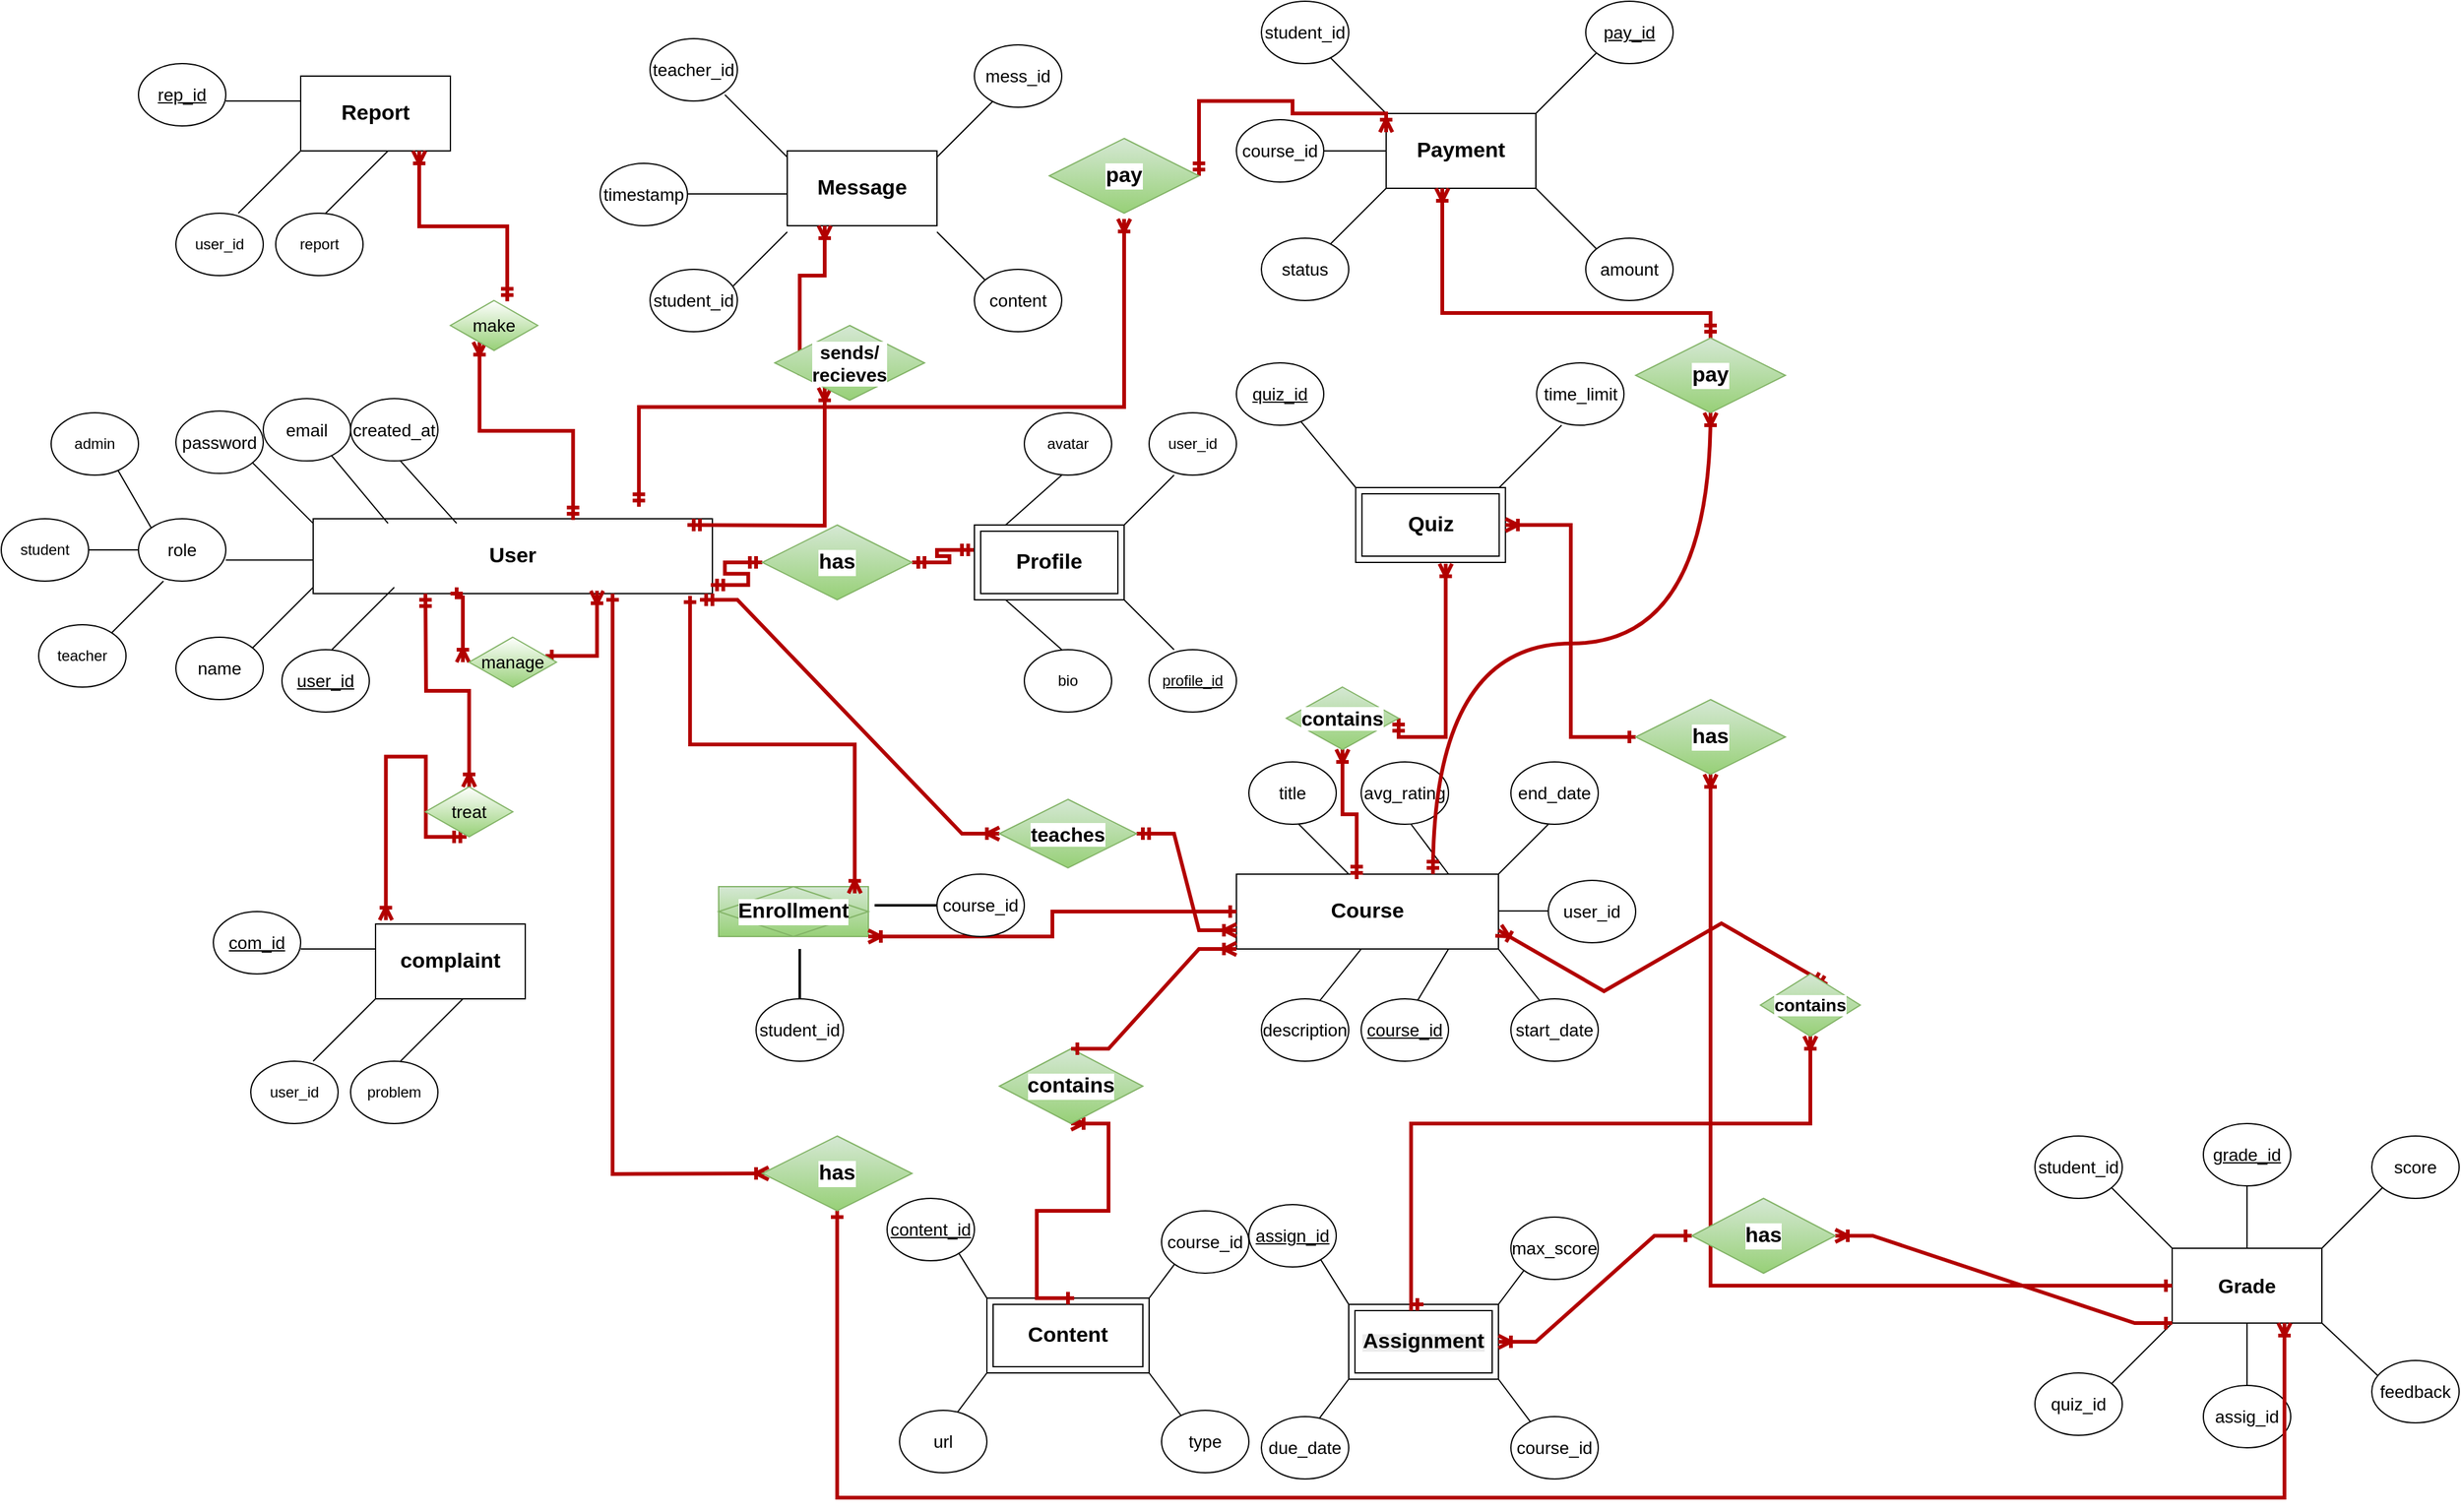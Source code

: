 <mxfile version="27.0.5">
  <diagram name="Page-1" id="HHWSP3KqP8Iedw1YQ7Xg">
    <mxGraphModel dx="4234" dy="4515" grid="1" gridSize="10" guides="1" tooltips="1" connect="1" arrows="1" fold="1" page="1" pageScale="1" pageWidth="2339" pageHeight="3300" math="0" shadow="0">
      <root>
        <mxCell id="0" />
        <mxCell id="1" parent="0" />
        <mxCell id="fgc7vxk_THkcQKyJhKeI-1" value="&lt;font style=&quot;font-size: 17px;&quot;&gt;&lt;b style=&quot;&quot;&gt;User&lt;/b&gt;&lt;/font&gt;" style="rounded=0;whiteSpace=wrap;html=1;" parent="1" vertex="1">
          <mxGeometry x="-50" y="175" width="320" height="60" as="geometry" />
        </mxCell>
        <mxCell id="fgc7vxk_THkcQKyJhKeI-2" value="" style="endArrow=none;html=1;rounded=0;" parent="1" edge="1">
          <mxGeometry width="50" height="50" relative="1" as="geometry">
            <mxPoint x="-100" y="280" as="sourcePoint" />
            <mxPoint x="-50" y="230" as="targetPoint" />
          </mxGeometry>
        </mxCell>
        <mxCell id="fgc7vxk_THkcQKyJhKeI-3" value="" style="endArrow=none;html=1;rounded=0;" parent="1" edge="1">
          <mxGeometry width="50" height="50" relative="1" as="geometry">
            <mxPoint x="-100" y="128.68" as="sourcePoint" />
            <mxPoint x="-50" y="178.68" as="targetPoint" />
          </mxGeometry>
        </mxCell>
        <mxCell id="fgc7vxk_THkcQKyJhKeI-4" value="" style="endArrow=none;html=1;rounded=0;" parent="1" edge="1">
          <mxGeometry width="50" height="50" relative="1" as="geometry">
            <mxPoint x="-120" y="208.18" as="sourcePoint" />
            <mxPoint x="-50" y="208.18" as="targetPoint" />
          </mxGeometry>
        </mxCell>
        <mxCell id="fgc7vxk_THkcQKyJhKeI-5" value="" style="endArrow=none;html=1;rounded=0;" parent="1" edge="1">
          <mxGeometry width="50" height="50" relative="1" as="geometry">
            <mxPoint x="-35" y="280" as="sourcePoint" />
            <mxPoint x="15" y="230" as="targetPoint" />
          </mxGeometry>
        </mxCell>
        <mxCell id="fgc7vxk_THkcQKyJhKeI-6" value="" style="endArrow=none;html=1;rounded=0;" parent="1" edge="1">
          <mxGeometry width="50" height="50" relative="1" as="geometry">
            <mxPoint x="10" y="178.68" as="sourcePoint" />
            <mxPoint x="-40" y="118.68" as="targetPoint" />
          </mxGeometry>
        </mxCell>
        <mxCell id="fgc7vxk_THkcQKyJhKeI-7" value="&lt;font style=&quot;font-size: 14px;&quot;&gt;&lt;u style=&quot;&quot;&gt;user_id&lt;/u&gt;&lt;/font&gt;" style="ellipse;whiteSpace=wrap;html=1;" parent="1" vertex="1">
          <mxGeometry x="-75" y="280" width="70" height="50" as="geometry" />
        </mxCell>
        <mxCell id="fgc7vxk_THkcQKyJhKeI-8" value="&lt;font style=&quot;font-size: 14px;&quot;&gt;name&lt;/font&gt;" style="ellipse;whiteSpace=wrap;html=1;" parent="1" vertex="1">
          <mxGeometry x="-160" y="270" width="70" height="50" as="geometry" />
        </mxCell>
        <mxCell id="fgc7vxk_THkcQKyJhKeI-9" value="&lt;font style=&quot;font-size: 14px;&quot;&gt;role&lt;/font&gt;" style="ellipse;whiteSpace=wrap;html=1;" parent="1" vertex="1">
          <mxGeometry x="-190" y="175" width="70" height="50" as="geometry" />
        </mxCell>
        <mxCell id="fgc7vxk_THkcQKyJhKeI-10" value="&lt;font style=&quot;font-size: 14px;&quot;&gt;password&lt;/font&gt;" style="ellipse;whiteSpace=wrap;html=1;" parent="1" vertex="1">
          <mxGeometry x="-160" y="88.68" width="70" height="50" as="geometry" />
        </mxCell>
        <mxCell id="fgc7vxk_THkcQKyJhKeI-11" value="&lt;font style=&quot;font-size: 14px;&quot;&gt;email&lt;/font&gt;" style="ellipse;whiteSpace=wrap;html=1;" parent="1" vertex="1">
          <mxGeometry x="-90" y="78.68" width="70" height="50" as="geometry" />
        </mxCell>
        <mxCell id="G3Y4lctYXyKh7rrtn0HY-1" value="&lt;font style=&quot;font-size: 14px;&quot;&gt;created_at&lt;/font&gt;" style="ellipse;whiteSpace=wrap;html=1;" parent="1" vertex="1">
          <mxGeometry x="-20" y="78.68" width="70" height="50" as="geometry" />
        </mxCell>
        <mxCell id="G3Y4lctYXyKh7rrtn0HY-2" value="" style="endArrow=none;html=1;rounded=0;" parent="1" edge="1">
          <mxGeometry width="50" height="50" relative="1" as="geometry">
            <mxPoint x="65" y="178.68" as="sourcePoint" />
            <mxPoint x="20" y="128.68" as="targetPoint" />
          </mxGeometry>
        </mxCell>
        <mxCell id="G3Y4lctYXyKh7rrtn0HY-3" value="" style="endArrow=none;html=1;rounded=0;" parent="1" edge="1">
          <mxGeometry width="50" height="50" relative="1" as="geometry">
            <mxPoint x="600" y="180" as="sourcePoint" />
            <mxPoint x="640" y="140" as="targetPoint" />
            <Array as="points">
              <mxPoint x="620" y="160" />
            </Array>
          </mxGeometry>
        </mxCell>
        <mxCell id="G3Y4lctYXyKh7rrtn0HY-4" value="bio" style="ellipse;whiteSpace=wrap;html=1;" parent="1" vertex="1">
          <mxGeometry x="520" y="280" width="70" height="50" as="geometry" />
        </mxCell>
        <mxCell id="G3Y4lctYXyKh7rrtn0HY-5" value="" style="endArrow=none;html=1;rounded=0;" parent="1" edge="1">
          <mxGeometry width="50" height="50" relative="1" as="geometry">
            <mxPoint x="505" y="180" as="sourcePoint" />
            <mxPoint x="550" y="140" as="targetPoint" />
          </mxGeometry>
        </mxCell>
        <mxCell id="G3Y4lctYXyKh7rrtn0HY-6" value="" style="endArrow=none;html=1;rounded=0;" parent="1" edge="1">
          <mxGeometry width="50" height="50" relative="1" as="geometry">
            <mxPoint x="640" y="280" as="sourcePoint" />
            <mxPoint x="600" y="240" as="targetPoint" />
          </mxGeometry>
        </mxCell>
        <mxCell id="G3Y4lctYXyKh7rrtn0HY-7" value="" style="endArrow=none;html=1;rounded=0;" parent="1" edge="1">
          <mxGeometry width="50" height="50" relative="1" as="geometry">
            <mxPoint x="550" y="280" as="sourcePoint" />
            <mxPoint x="505" y="240" as="targetPoint" />
          </mxGeometry>
        </mxCell>
        <mxCell id="G3Y4lctYXyKh7rrtn0HY-8" value="&lt;u&gt;profile_id&lt;/u&gt;" style="ellipse;whiteSpace=wrap;html=1;" parent="1" vertex="1">
          <mxGeometry x="620" y="280" width="70" height="50" as="geometry" />
        </mxCell>
        <mxCell id="G3Y4lctYXyKh7rrtn0HY-9" value="avatar" style="ellipse;whiteSpace=wrap;html=1;" parent="1" vertex="1">
          <mxGeometry x="520" y="90" width="70" height="50" as="geometry" />
        </mxCell>
        <mxCell id="G3Y4lctYXyKh7rrtn0HY-10" value="user_id" style="ellipse;whiteSpace=wrap;html=1;" parent="1" vertex="1">
          <mxGeometry x="620" y="90" width="70" height="50" as="geometry" />
        </mxCell>
        <mxCell id="G3Y4lctYXyKh7rrtn0HY-11" value="&lt;b&gt;&lt;font style=&quot;font-size: 17px;&quot;&gt;Course&lt;/font&gt;&lt;/b&gt;" style="rounded=0;whiteSpace=wrap;html=1;" parent="1" vertex="1">
          <mxGeometry x="690" y="460" width="210" height="60" as="geometry" />
        </mxCell>
        <mxCell id="G3Y4lctYXyKh7rrtn0HY-12" value="" style="endArrow=none;html=1;rounded=0;" parent="1" edge="1">
          <mxGeometry width="50" height="50" relative="1" as="geometry">
            <mxPoint x="940" y="570" as="sourcePoint" />
            <mxPoint x="900" y="520" as="targetPoint" />
          </mxGeometry>
        </mxCell>
        <mxCell id="G3Y4lctYXyKh7rrtn0HY-14" value="" style="endArrow=none;html=1;rounded=0;" parent="1" edge="1">
          <mxGeometry width="50" height="50" relative="1" as="geometry">
            <mxPoint x="830" y="570" as="sourcePoint" />
            <mxPoint x="860" y="520" as="targetPoint" />
          </mxGeometry>
        </mxCell>
        <mxCell id="G3Y4lctYXyKh7rrtn0HY-15" value="" style="endArrow=none;html=1;rounded=0;" parent="1" edge="1">
          <mxGeometry width="50" height="50" relative="1" as="geometry">
            <mxPoint x="750" y="570" as="sourcePoint" />
            <mxPoint x="790" y="520" as="targetPoint" />
          </mxGeometry>
        </mxCell>
        <mxCell id="G3Y4lctYXyKh7rrtn0HY-16" value="&lt;font style=&quot;font-size: 14px;&quot;&gt;start_date&lt;/font&gt;" style="ellipse;whiteSpace=wrap;html=1;" parent="1" vertex="1">
          <mxGeometry x="910" y="560" width="70" height="50" as="geometry" />
        </mxCell>
        <mxCell id="G3Y4lctYXyKh7rrtn0HY-17" value="&lt;font style=&quot;font-size: 14px;&quot;&gt;end_date&lt;/font&gt;" style="ellipse;whiteSpace=wrap;html=1;" parent="1" vertex="1">
          <mxGeometry x="910" y="370" width="70" height="50" as="geometry" />
        </mxCell>
        <mxCell id="G3Y4lctYXyKh7rrtn0HY-18" value="&lt;font style=&quot;font-size: 14px;&quot;&gt;user_id&lt;/font&gt;" style="ellipse;whiteSpace=wrap;html=1;" parent="1" vertex="1">
          <mxGeometry x="940" y="465" width="70" height="50" as="geometry" />
        </mxCell>
        <mxCell id="G3Y4lctYXyKh7rrtn0HY-20" value="" style="endArrow=none;html=1;rounded=0;" parent="1" edge="1">
          <mxGeometry width="50" height="50" relative="1" as="geometry">
            <mxPoint x="780" y="460" as="sourcePoint" />
            <mxPoint x="740" y="420" as="targetPoint" />
          </mxGeometry>
        </mxCell>
        <mxCell id="G3Y4lctYXyKh7rrtn0HY-21" value="&lt;font style=&quot;font-size: 14px;&quot;&gt;title&lt;/font&gt;" style="ellipse;whiteSpace=wrap;html=1;" parent="1" vertex="1">
          <mxGeometry x="700" y="370" width="70" height="50" as="geometry" />
        </mxCell>
        <mxCell id="G3Y4lctYXyKh7rrtn0HY-22" value="" style="endArrow=none;html=1;rounded=0;" parent="1" edge="1">
          <mxGeometry width="50" height="50" relative="1" as="geometry">
            <mxPoint x="860" y="460" as="sourcePoint" />
            <mxPoint x="830" y="420" as="targetPoint" />
          </mxGeometry>
        </mxCell>
        <mxCell id="G3Y4lctYXyKh7rrtn0HY-23" value="&lt;u&gt;&lt;font style=&quot;font-size: 14px;&quot;&gt;course_id&lt;/font&gt;&lt;/u&gt;" style="ellipse;whiteSpace=wrap;html=1;" parent="1" vertex="1">
          <mxGeometry x="790" y="560" width="70" height="50" as="geometry" />
        </mxCell>
        <mxCell id="G3Y4lctYXyKh7rrtn0HY-24" value="&lt;font style=&quot;font-size: 14px;&quot;&gt;description&lt;/font&gt;" style="ellipse;whiteSpace=wrap;html=1;" parent="1" vertex="1">
          <mxGeometry x="710" y="560" width="70" height="50" as="geometry" />
        </mxCell>
        <mxCell id="G3Y4lctYXyKh7rrtn0HY-26" value="" style="endArrow=none;html=1;rounded=0;" parent="1" edge="1">
          <mxGeometry width="50" height="50" relative="1" as="geometry">
            <mxPoint x="900" y="489.5" as="sourcePoint" />
            <mxPoint x="940" y="489.5" as="targetPoint" />
          </mxGeometry>
        </mxCell>
        <mxCell id="G3Y4lctYXyKh7rrtn0HY-27" value="&lt;font style=&quot;font-size: 14px;&quot;&gt;avg_rating&lt;/font&gt;" style="ellipse;whiteSpace=wrap;html=1;" parent="1" vertex="1">
          <mxGeometry x="790" y="370" width="70" height="50" as="geometry" />
        </mxCell>
        <mxCell id="G3Y4lctYXyKh7rrtn0HY-28" value="" style="endArrow=none;html=1;rounded=0;" parent="1" edge="1">
          <mxGeometry width="50" height="50" relative="1" as="geometry">
            <mxPoint x="900" y="460" as="sourcePoint" />
            <mxPoint x="940" y="420" as="targetPoint" />
          </mxGeometry>
        </mxCell>
        <mxCell id="G3Y4lctYXyKh7rrtn0HY-41" value="" style="endArrow=none;html=1;rounded=0;" parent="1" edge="1">
          <mxGeometry width="50" height="50" relative="1" as="geometry">
            <mxPoint x="750" y="905" as="sourcePoint" />
            <mxPoint x="780" y="865" as="targetPoint" />
          </mxGeometry>
        </mxCell>
        <mxCell id="G3Y4lctYXyKh7rrtn0HY-42" value="" style="endArrow=none;html=1;rounded=0;" parent="1" edge="1">
          <mxGeometry width="50" height="50" relative="1" as="geometry">
            <mxPoint x="900" y="865" as="sourcePoint" />
            <mxPoint x="930" y="905" as="targetPoint" />
          </mxGeometry>
        </mxCell>
        <mxCell id="G3Y4lctYXyKh7rrtn0HY-43" value="" style="endArrow=none;html=1;rounded=0;" parent="1" edge="1">
          <mxGeometry width="50" height="50" relative="1" as="geometry">
            <mxPoint x="900" y="805" as="sourcePoint" />
            <mxPoint x="930" y="765" as="targetPoint" />
          </mxGeometry>
        </mxCell>
        <mxCell id="G3Y4lctYXyKh7rrtn0HY-47" value="" style="endArrow=none;html=1;rounded=0;exitX=0.5;exitY=1;exitDx=0;exitDy=0;" parent="1" edge="1">
          <mxGeometry width="50" height="50" relative="1" as="geometry">
            <mxPoint x="755" y="765" as="sourcePoint" />
            <mxPoint x="780" y="805" as="targetPoint" />
          </mxGeometry>
        </mxCell>
        <mxCell id="G3Y4lctYXyKh7rrtn0HY-48" value="&lt;u&gt;&lt;font style=&quot;font-size: 14px;&quot;&gt;assign_id&lt;/font&gt;&lt;/u&gt;" style="ellipse;whiteSpace=wrap;html=1;" parent="1" vertex="1">
          <mxGeometry x="700" y="725" width="70" height="50" as="geometry" />
        </mxCell>
        <mxCell id="G3Y4lctYXyKh7rrtn0HY-49" value="&lt;font style=&quot;font-size: 14px;&quot;&gt;due_date&lt;/font&gt;" style="ellipse;whiteSpace=wrap;html=1;" parent="1" vertex="1">
          <mxGeometry x="710" y="895" width="70" height="50" as="geometry" />
        </mxCell>
        <mxCell id="G3Y4lctYXyKh7rrtn0HY-50" value="&lt;font style=&quot;font-size: 14px;&quot;&gt;max_score&lt;/font&gt;" style="ellipse;whiteSpace=wrap;html=1;" parent="1" vertex="1">
          <mxGeometry x="910" y="735" width="70" height="50" as="geometry" />
        </mxCell>
        <mxCell id="G3Y4lctYXyKh7rrtn0HY-52" value="&lt;font style=&quot;font-size: 14px;&quot;&gt;course_id&lt;/font&gt;" style="ellipse;whiteSpace=wrap;html=1;" parent="1" vertex="1">
          <mxGeometry x="910" y="895" width="70" height="50" as="geometry" />
        </mxCell>
        <mxCell id="G3Y4lctYXyKh7rrtn0HY-54" value="&lt;font style=&quot;font-size: 16px;&quot;&gt;&lt;b&gt;Grade&lt;/b&gt;&lt;/font&gt;" style="rounded=0;whiteSpace=wrap;html=1;" parent="1" vertex="1">
          <mxGeometry x="1440" y="760" width="120" height="60" as="geometry" />
        </mxCell>
        <mxCell id="G3Y4lctYXyKh7rrtn0HY-55" value="" style="endArrow=none;html=1;rounded=0;" parent="1" edge="1">
          <mxGeometry width="50" height="50" relative="1" as="geometry">
            <mxPoint x="1560" y="760" as="sourcePoint" />
            <mxPoint x="1610" y="710" as="targetPoint" />
          </mxGeometry>
        </mxCell>
        <mxCell id="G3Y4lctYXyKh7rrtn0HY-56" value="" style="endArrow=none;html=1;rounded=0;" parent="1" edge="1">
          <mxGeometry width="50" height="50" relative="1" as="geometry">
            <mxPoint x="1440" y="760" as="sourcePoint" />
            <mxPoint x="1390" y="710" as="targetPoint" />
          </mxGeometry>
        </mxCell>
        <mxCell id="G3Y4lctYXyKh7rrtn0HY-57" value="" style="endArrow=none;html=1;rounded=0;" parent="1" edge="1">
          <mxGeometry width="50" height="50" relative="1" as="geometry">
            <mxPoint x="1610" y="867" as="sourcePoint" />
            <mxPoint x="1560" y="820" as="targetPoint" />
          </mxGeometry>
        </mxCell>
        <mxCell id="G3Y4lctYXyKh7rrtn0HY-58" value="" style="endArrow=none;html=1;rounded=0;" parent="1" edge="1">
          <mxGeometry width="50" height="50" relative="1" as="geometry">
            <mxPoint x="1390" y="870" as="sourcePoint" />
            <mxPoint x="1440" y="820" as="targetPoint" />
          </mxGeometry>
        </mxCell>
        <mxCell id="G3Y4lctYXyKh7rrtn0HY-59" value="&lt;font style=&quot;font-size: 14px;&quot;&gt;score&lt;/font&gt;" style="ellipse;whiteSpace=wrap;html=1;" parent="1" vertex="1">
          <mxGeometry x="1600" y="670" width="70" height="50" as="geometry" />
        </mxCell>
        <mxCell id="G3Y4lctYXyKh7rrtn0HY-60" value="&lt;font style=&quot;font-size: 14px;&quot;&gt;student_id&lt;/font&gt;" style="ellipse;whiteSpace=wrap;html=1;" parent="1" vertex="1">
          <mxGeometry x="1330" y="670" width="70" height="50" as="geometry" />
        </mxCell>
        <mxCell id="G3Y4lctYXyKh7rrtn0HY-61" value="&lt;font style=&quot;font-size: 14px;&quot;&gt;quiz_id&lt;/font&gt;" style="ellipse;whiteSpace=wrap;html=1;" parent="1" vertex="1">
          <mxGeometry x="1330" y="860" width="70" height="50" as="geometry" />
        </mxCell>
        <mxCell id="G3Y4lctYXyKh7rrtn0HY-62" value="&lt;font style=&quot;font-size: 14px;&quot;&gt;feedback&lt;/font&gt;" style="ellipse;whiteSpace=wrap;html=1;" parent="1" vertex="1">
          <mxGeometry x="1600" y="850" width="70" height="50" as="geometry" />
        </mxCell>
        <mxCell id="G3Y4lctYXyKh7rrtn0HY-63" value="" style="endArrow=none;html=1;rounded=0;" parent="1" edge="1">
          <mxGeometry width="50" height="50" relative="1" as="geometry">
            <mxPoint x="1500" y="870" as="sourcePoint" />
            <mxPoint x="1500" y="820" as="targetPoint" />
          </mxGeometry>
        </mxCell>
        <mxCell id="G3Y4lctYXyKh7rrtn0HY-64" value="" style="endArrow=none;html=1;rounded=0;" parent="1" edge="1">
          <mxGeometry width="50" height="50" relative="1" as="geometry">
            <mxPoint x="1500" y="760" as="sourcePoint" />
            <mxPoint x="1500" y="710" as="targetPoint" />
          </mxGeometry>
        </mxCell>
        <mxCell id="G3Y4lctYXyKh7rrtn0HY-65" value="&lt;u&gt;&lt;font style=&quot;font-size: 14px;&quot;&gt;grade_id&lt;/font&gt;&lt;/u&gt;" style="ellipse;whiteSpace=wrap;html=1;" parent="1" vertex="1">
          <mxGeometry x="1465" y="660" width="70" height="50" as="geometry" />
        </mxCell>
        <mxCell id="G3Y4lctYXyKh7rrtn0HY-66" value="&lt;font style=&quot;font-size: 14px;&quot;&gt;assig_id&lt;/font&gt;" style="ellipse;whiteSpace=wrap;html=1;" parent="1" vertex="1">
          <mxGeometry x="1465" y="870" width="70" height="50" as="geometry" />
        </mxCell>
        <mxCell id="G3Y4lctYXyKh7rrtn0HY-98" value="&lt;font style=&quot;font-size: 17px;&quot;&gt;&lt;b&gt;Payment&lt;/b&gt;&lt;/font&gt;" style="rounded=0;whiteSpace=wrap;html=1;" parent="1" vertex="1">
          <mxGeometry x="810" y="-150" width="120" height="60" as="geometry" />
        </mxCell>
        <mxCell id="G3Y4lctYXyKh7rrtn0HY-99" value="" style="endArrow=none;html=1;rounded=0;" parent="1" edge="1">
          <mxGeometry width="50" height="50" relative="1" as="geometry">
            <mxPoint x="930" y="-150" as="sourcePoint" />
            <mxPoint x="980" y="-200" as="targetPoint" />
          </mxGeometry>
        </mxCell>
        <mxCell id="G3Y4lctYXyKh7rrtn0HY-100" value="" style="endArrow=none;html=1;rounded=0;" parent="1" edge="1">
          <mxGeometry width="50" height="50" relative="1" as="geometry">
            <mxPoint x="760" y="-40" as="sourcePoint" />
            <mxPoint x="810" y="-90" as="targetPoint" />
          </mxGeometry>
        </mxCell>
        <mxCell id="G3Y4lctYXyKh7rrtn0HY-101" value="" style="endArrow=none;html=1;rounded=0;" parent="1" edge="1">
          <mxGeometry width="50" height="50" relative="1" as="geometry">
            <mxPoint x="810" y="-150" as="sourcePoint" />
            <mxPoint x="760" y="-200" as="targetPoint" />
          </mxGeometry>
        </mxCell>
        <mxCell id="G3Y4lctYXyKh7rrtn0HY-102" value="" style="endArrow=none;html=1;rounded=0;" parent="1" edge="1">
          <mxGeometry width="50" height="50" relative="1" as="geometry">
            <mxPoint x="930" y="-90" as="sourcePoint" />
            <mxPoint x="980" y="-40" as="targetPoint" />
          </mxGeometry>
        </mxCell>
        <mxCell id="G3Y4lctYXyKh7rrtn0HY-103" value="&lt;font style=&quot;font-size: 14px;&quot;&gt;&lt;u&gt;pay_id&lt;/u&gt;&lt;/font&gt;" style="ellipse;whiteSpace=wrap;html=1;" parent="1" vertex="1">
          <mxGeometry x="970" y="-240" width="70" height="50" as="geometry" />
        </mxCell>
        <mxCell id="G3Y4lctYXyKh7rrtn0HY-104" value="&lt;font style=&quot;font-size: 14px;&quot;&gt;student_id&lt;/font&gt;" style="ellipse;whiteSpace=wrap;html=1;" parent="1" vertex="1">
          <mxGeometry x="710" y="-240" width="70" height="50" as="geometry" />
        </mxCell>
        <mxCell id="G3Y4lctYXyKh7rrtn0HY-105" value="&lt;font style=&quot;font-size: 14px;&quot;&gt;status&lt;/font&gt;" style="ellipse;whiteSpace=wrap;html=1;" parent="1" vertex="1">
          <mxGeometry x="710" y="-50" width="70" height="50" as="geometry" />
        </mxCell>
        <mxCell id="G3Y4lctYXyKh7rrtn0HY-106" value="&lt;font style=&quot;font-size: 14px;&quot;&gt;amount&lt;/font&gt;" style="ellipse;whiteSpace=wrap;html=1;" parent="1" vertex="1">
          <mxGeometry x="970" y="-50" width="70" height="50" as="geometry" />
        </mxCell>
        <mxCell id="G3Y4lctYXyKh7rrtn0HY-108" value="&lt;font style=&quot;font-size: 14px;&quot;&gt;course_id&lt;/font&gt;" style="ellipse;whiteSpace=wrap;html=1;" parent="1" vertex="1">
          <mxGeometry x="690" y="-145" width="70" height="50" as="geometry" />
        </mxCell>
        <mxCell id="G3Y4lctYXyKh7rrtn0HY-110" value="" style="endArrow=none;html=1;rounded=0;" parent="1" edge="1">
          <mxGeometry width="50" height="50" relative="1" as="geometry">
            <mxPoint x="760" y="-120" as="sourcePoint" />
            <mxPoint x="810" y="-120" as="targetPoint" />
          </mxGeometry>
        </mxCell>
        <mxCell id="G3Y4lctYXyKh7rrtn0HY-136" value="&lt;b&gt;&lt;font style=&quot;font-size: 17px;&quot;&gt;Message&lt;/font&gt;&lt;/b&gt;" style="rounded=0;whiteSpace=wrap;html=1;" parent="1" vertex="1">
          <mxGeometry x="330" y="-120" width="120" height="60" as="geometry" />
        </mxCell>
        <mxCell id="G3Y4lctYXyKh7rrtn0HY-137" value="" style="endArrow=none;html=1;rounded=0;" parent="1" edge="1">
          <mxGeometry width="50" height="50" relative="1" as="geometry">
            <mxPoint x="450" y="-115" as="sourcePoint" />
            <mxPoint x="500" y="-165" as="targetPoint" />
          </mxGeometry>
        </mxCell>
        <mxCell id="G3Y4lctYXyKh7rrtn0HY-138" value="" style="endArrow=none;html=1;rounded=0;" parent="1" edge="1">
          <mxGeometry width="50" height="50" relative="1" as="geometry">
            <mxPoint x="450" y="-55" as="sourcePoint" />
            <mxPoint x="500" y="-5" as="targetPoint" />
          </mxGeometry>
        </mxCell>
        <mxCell id="G3Y4lctYXyKh7rrtn0HY-139" value="" style="endArrow=none;html=1;rounded=0;" parent="1" edge="1">
          <mxGeometry width="50" height="50" relative="1" as="geometry">
            <mxPoint x="250" y="-85.53" as="sourcePoint" />
            <mxPoint x="330" y="-85.53" as="targetPoint" />
          </mxGeometry>
        </mxCell>
        <mxCell id="G3Y4lctYXyKh7rrtn0HY-140" value="&lt;font style=&quot;font-size: 14px;&quot;&gt;mess_id&lt;/font&gt;" style="ellipse;whiteSpace=wrap;html=1;" parent="1" vertex="1">
          <mxGeometry x="480" y="-205" width="70" height="50" as="geometry" />
        </mxCell>
        <mxCell id="G3Y4lctYXyKh7rrtn0HY-141" value="&lt;font style=&quot;font-size: 14px;&quot;&gt;content&lt;/font&gt;" style="ellipse;whiteSpace=wrap;html=1;" parent="1" vertex="1">
          <mxGeometry x="480" y="-25" width="70" height="50" as="geometry" />
        </mxCell>
        <mxCell id="G3Y4lctYXyKh7rrtn0HY-143" value="&lt;font style=&quot;font-size: 14px;&quot;&gt;timestamp&lt;/font&gt;" style="ellipse;whiteSpace=wrap;html=1;" parent="1" vertex="1">
          <mxGeometry x="180" y="-110" width="70" height="50" as="geometry" />
        </mxCell>
        <mxCell id="MgXkah7btQxHXw4ixlkY-13" value="" style="endArrow=none;html=1;rounded=0;" parent="1" edge="1">
          <mxGeometry width="50" height="50" relative="1" as="geometry">
            <mxPoint x="900.62" y="150" as="sourcePoint" />
            <mxPoint x="950.62" y="100" as="targetPoint" />
          </mxGeometry>
        </mxCell>
        <mxCell id="MgXkah7btQxHXw4ixlkY-14" value="" style="endArrow=none;html=1;rounded=0;" parent="1" edge="1">
          <mxGeometry width="50" height="50" relative="1" as="geometry">
            <mxPoint x="729.997" y="99.804" as="sourcePoint" />
            <mxPoint x="730.62" y="100" as="targetPoint" />
          </mxGeometry>
        </mxCell>
        <mxCell id="MgXkah7btQxHXw4ixlkY-16" value="&lt;font style=&quot;font-size: 14px;&quot;&gt;time_limit&lt;/font&gt;" style="ellipse;whiteSpace=wrap;html=1;" parent="1" vertex="1">
          <mxGeometry x="930.62" y="50" width="70" height="50" as="geometry" />
        </mxCell>
        <mxCell id="MgXkah7btQxHXw4ixlkY-17" value="" style="edgeStyle=entityRelationEdgeStyle;fontSize=12;html=1;endArrow=ERmandOne;startArrow=ERmandOne;rounded=0;exitX=1;exitY=0.5;exitDx=0;exitDy=0;fillColor=#e51400;strokeColor=#B20000;strokeWidth=3;" parent="1" source="MgXkah7btQxHXw4ixlkY-100" edge="1">
          <mxGeometry width="100" height="100" relative="1" as="geometry">
            <mxPoint x="370" y="440" as="sourcePoint" />
            <mxPoint x="480" y="200" as="targetPoint" />
          </mxGeometry>
        </mxCell>
        <mxCell id="MgXkah7btQxHXw4ixlkY-22" value="" style="edgeStyle=entityRelationEdgeStyle;fontSize=12;html=1;endArrow=ERoneToMany;startArrow=ERmandOne;rounded=0;entryX=0;entryY=0.75;entryDx=0;entryDy=0;fillColor=#e51400;strokeColor=#B20000;strokeWidth=3;" parent="1" source="MgXkah7btQxHXw4ixlkY-95" target="G3Y4lctYXyKh7rrtn0HY-11" edge="1">
          <mxGeometry width="100" height="100" relative="1" as="geometry">
            <mxPoint x="560" y="510" as="sourcePoint" />
            <mxPoint x="660" y="410" as="targetPoint" />
          </mxGeometry>
        </mxCell>
        <mxCell id="MgXkah7btQxHXw4ixlkY-30" value="" style="edgeStyle=isometricEdgeStyle;fontSize=12;html=1;endArrow=ERoneToMany;startArrow=ERmandOne;rounded=0;strokeColor=#B20000;align=center;verticalAlign=middle;fontFamily=Helvetica;fontColor=default;labelBackgroundColor=default;elbow=vertical;entryX=1;entryY=0.75;entryDx=0;entryDy=0;exitX=0.75;exitY=0;exitDx=0;exitDy=0;fillColor=#e51400;strokeWidth=3;" parent="1" source="MgXkah7btQxHXw4ixlkY-104" target="G3Y4lctYXyKh7rrtn0HY-11" edge="1">
          <mxGeometry width="100" height="100" relative="1" as="geometry">
            <mxPoint x="880" y="720" as="sourcePoint" />
            <mxPoint x="1010" y="540" as="targetPoint" />
            <Array as="points" />
          </mxGeometry>
        </mxCell>
        <mxCell id="MgXkah7btQxHXw4ixlkY-34" value="" style="edgeStyle=elbowEdgeStyle;fontSize=12;html=1;endArrow=ERoneToMany;startArrow=ERmandOne;rounded=0;strokeColor=#B20000;align=center;verticalAlign=middle;fontFamily=Helvetica;fontColor=default;labelBackgroundColor=default;elbow=vertical;exitX=1;exitY=0.5;exitDx=0;exitDy=0;fillColor=#e51400;strokeWidth=3;entryX=0.601;entryY=1.019;entryDx=0;entryDy=0;entryPerimeter=0;" parent="1" source="MgXkah7btQxHXw4ixlkY-93" target="MgXkah7btQxHXw4ixlkY-44" edge="1">
          <mxGeometry width="100" height="100" relative="1" as="geometry">
            <mxPoint x="786.38" y="464.02" as="sourcePoint" />
            <mxPoint x="863.62" y="290" as="targetPoint" />
            <Array as="points">
              <mxPoint x="818.62" y="350" />
            </Array>
          </mxGeometry>
        </mxCell>
        <mxCell id="MgXkah7btQxHXw4ixlkY-35" value="" style="endArrow=none;html=1;rounded=0;exitX=0;exitY=0;exitDx=0;exitDy=0;" parent="1" source="MgXkah7btQxHXw4ixlkY-44" edge="1">
          <mxGeometry width="50" height="50" relative="1" as="geometry">
            <mxPoint x="780.62" y="150" as="sourcePoint" />
            <mxPoint x="741.816" y="97.162" as="targetPoint" />
          </mxGeometry>
        </mxCell>
        <mxCell id="MgXkah7btQxHXw4ixlkY-15" value="&lt;font style=&quot;font-size: 14px;&quot;&gt;&lt;u&gt;quiz_id&lt;/u&gt;&lt;/font&gt;" style="ellipse;whiteSpace=wrap;html=1;" parent="1" vertex="1">
          <mxGeometry x="690" y="50" width="70" height="50" as="geometry" />
        </mxCell>
        <mxCell id="MgXkah7btQxHXw4ixlkY-43" value="&lt;b style=&quot;background-color: rgb(236, 236, 236);&quot;&gt;&lt;font style=&quot;font-size: 17px;&quot;&gt;Assignment&lt;/font&gt;&lt;/b&gt;" style="shape=ext;margin=3;double=1;whiteSpace=wrap;html=1;align=center;fontFamily=Helvetica;fontSize=12;fontColor=default;labelBackgroundColor=default;" parent="1" vertex="1">
          <mxGeometry x="780" y="805" width="120" height="60" as="geometry" />
        </mxCell>
        <mxCell id="MgXkah7btQxHXw4ixlkY-44" value="&lt;b&gt;&lt;font style=&quot;font-size: 17px;&quot;&gt;Quiz&lt;/font&gt;&lt;/b&gt;" style="shape=ext;margin=3;double=1;whiteSpace=wrap;html=1;align=center;fontFamily=Helvetica;fontSize=12;fontColor=default;labelBackgroundColor=default;" parent="1" vertex="1">
          <mxGeometry x="785.62" y="150" width="120" height="60" as="geometry" />
        </mxCell>
        <mxCell id="MgXkah7btQxHXw4ixlkY-45" value="&lt;font style=&quot;font-size: 17px;&quot;&gt;&lt;b&gt;Profile&lt;/b&gt;&lt;/font&gt;" style="shape=ext;margin=3;double=1;whiteSpace=wrap;html=1;align=center;fontFamily=Helvetica;fontSize=12;fontColor=default;labelBackgroundColor=default;" parent="1" vertex="1">
          <mxGeometry x="480" y="180" width="120" height="60" as="geometry" />
        </mxCell>
        <mxCell id="MgXkah7btQxHXw4ixlkY-46" value="&lt;b&gt;&lt;font style=&quot;font-size: 17px;&quot;&gt;Enrollment&lt;/font&gt;&lt;/b&gt;" style="shape=associativeEntity;whiteSpace=wrap;html=1;align=center;fontFamily=Helvetica;fontSize=12;labelBackgroundColor=default;fillColor=#d5e8d4;strokeColor=#82b366;gradientColor=#97d077;" parent="1" vertex="1">
          <mxGeometry x="275" y="470" width="120" height="40" as="geometry" />
        </mxCell>
        <mxCell id="MgXkah7btQxHXw4ixlkY-47" value="" style="edgeStyle=elbowEdgeStyle;fontSize=12;html=1;endArrow=ERone;startArrow=ERoneToMany;rounded=0;strokeColor=#B20000;align=center;verticalAlign=middle;fontFamily=Helvetica;fontColor=default;labelBackgroundColor=default;elbow=vertical;startFill=0;endFill=0;fillColor=#e51400;strokeWidth=3;entryX=0.944;entryY=1.031;entryDx=0;entryDy=0;entryPerimeter=0;exitX=0.909;exitY=0.133;exitDx=0;exitDy=0;exitPerimeter=0;" parent="1" source="MgXkah7btQxHXw4ixlkY-46" target="fgc7vxk_THkcQKyJhKeI-1" edge="1">
          <mxGeometry width="100" height="100" relative="1" as="geometry">
            <mxPoint x="1139" y="510.6" as="sourcePoint" />
            <mxPoint x="150" y="250" as="targetPoint" />
          </mxGeometry>
        </mxCell>
        <mxCell id="MgXkah7btQxHXw4ixlkY-48" value="" style="edgeStyle=elbowEdgeStyle;fontSize=12;html=1;endArrow=ERone;startArrow=ERoneToMany;rounded=0;strokeColor=#B20000;align=center;verticalAlign=middle;fontFamily=Helvetica;fontColor=default;labelBackgroundColor=default;exitX=1;exitY=1;exitDx=0;exitDy=0;fillColor=#e51400;strokeWidth=3;startFill=0;endFill=0;entryX=0;entryY=0.5;entryDx=0;entryDy=0;" parent="1" source="MgXkah7btQxHXw4ixlkY-46" target="G3Y4lctYXyKh7rrtn0HY-11" edge="1">
          <mxGeometry width="100" height="100" relative="1" as="geometry">
            <mxPoint x="240" y="535" as="sourcePoint" />
            <mxPoint x="460" y="620" as="targetPoint" />
            <Array as="points" />
          </mxGeometry>
        </mxCell>
        <mxCell id="MgXkah7btQxHXw4ixlkY-56" value="" style="line;strokeWidth=2;html=1;fontFamily=Helvetica;fontSize=12;fontColor=default;labelBackgroundColor=default;" parent="1" vertex="1">
          <mxGeometry x="400" y="470" width="50" height="30" as="geometry" />
        </mxCell>
        <mxCell id="MgXkah7btQxHXw4ixlkY-57" value="" style="line;strokeWidth=2;direction=south;html=1;fontFamily=Helvetica;fontSize=12;fontColor=default;labelBackgroundColor=default;" parent="1" vertex="1">
          <mxGeometry x="335" y="520" width="10" height="45" as="geometry" />
        </mxCell>
        <mxCell id="MgXkah7btQxHXw4ixlkY-58" value="&lt;font style=&quot;font-size: 14px;&quot;&gt;course_id&lt;/font&gt;" style="ellipse;whiteSpace=wrap;html=1;fontFamily=Helvetica;fontSize=12;fontColor=default;labelBackgroundColor=default;" parent="1" vertex="1">
          <mxGeometry x="450" y="460" width="70" height="50" as="geometry" />
        </mxCell>
        <mxCell id="MgXkah7btQxHXw4ixlkY-59" value="&lt;font style=&quot;font-size: 14px;&quot;&gt;student_id&lt;/font&gt;" style="ellipse;whiteSpace=wrap;html=1;fontFamily=Helvetica;fontSize=12;fontColor=default;labelBackgroundColor=default;" parent="1" vertex="1">
          <mxGeometry x="305" y="560" width="70" height="50" as="geometry" />
        </mxCell>
        <mxCell id="MgXkah7btQxHXw4ixlkY-62" value="" style="edgeStyle=orthogonalEdgeStyle;fontSize=12;html=1;endArrow=ERone;startArrow=ERoneToMany;rounded=0;strokeColor=#B20000;align=center;verticalAlign=middle;fontFamily=Helvetica;fontColor=default;labelBackgroundColor=default;elbow=vertical;exitX=0.5;exitY=0;exitDx=0;exitDy=0;entryX=0.75;entryY=1;entryDx=0;entryDy=0;startFill=0;endFill=0;fillColor=#e51400;strokeWidth=3;" parent="1" target="fgc7vxk_THkcQKyJhKeI-1" edge="1">
          <mxGeometry width="100" height="100" relative="1" as="geometry">
            <mxPoint x="315" y="700" as="sourcePoint" />
            <mxPoint x="120" y="640" as="targetPoint" />
          </mxGeometry>
        </mxCell>
        <mxCell id="MgXkah7btQxHXw4ixlkY-63" value="" style="edgeStyle=entityRelationEdgeStyle;fontSize=12;html=1;endArrow=ERone;startArrow=ERoneToMany;rounded=0;strokeColor=#B20000;align=center;verticalAlign=middle;fontFamily=Helvetica;fontColor=default;labelBackgroundColor=default;exitX=1;exitY=0.5;exitDx=0;exitDy=0;startFill=0;endFill=0;fillColor=#e51400;strokeWidth=3;entryX=0;entryY=1;entryDx=0;entryDy=0;" parent="1" source="MgXkah7btQxHXw4ixlkY-86" target="G3Y4lctYXyKh7rrtn0HY-54" edge="1">
          <mxGeometry width="100" height="100" relative="1" as="geometry">
            <mxPoint x="1250" y="850" as="sourcePoint" />
            <mxPoint x="1350" y="750" as="targetPoint" />
          </mxGeometry>
        </mxCell>
        <mxCell id="MgXkah7btQxHXw4ixlkY-64" value="" style="edgeStyle=elbowEdgeStyle;fontSize=12;html=1;endArrow=ERone;startArrow=ERoneToMany;rounded=0;strokeColor=#B20000;align=center;verticalAlign=middle;fontFamily=Helvetica;fontColor=default;labelBackgroundColor=default;startFill=0;endFill=0;fillColor=#e51400;strokeWidth=3;entryX=0;entryY=0.5;entryDx=0;entryDy=0;" parent="1" source="MgXkah7btQxHXw4ixlkY-91" target="G3Y4lctYXyKh7rrtn0HY-54" edge="1">
          <mxGeometry width="100" height="100" relative="1" as="geometry">
            <mxPoint x="1090" y="680" as="sourcePoint" />
            <mxPoint x="1350" y="730" as="targetPoint" />
            <Array as="points">
              <mxPoint x="1070" y="800" />
            </Array>
          </mxGeometry>
        </mxCell>
        <mxCell id="MgXkah7btQxHXw4ixlkY-70" value="" style="endArrow=none;html=1;rounded=0;" parent="1" edge="1">
          <mxGeometry width="50" height="50" relative="1" as="geometry">
            <mxPoint x="280" y="-5" as="sourcePoint" />
            <mxPoint x="330" y="-55" as="targetPoint" />
          </mxGeometry>
        </mxCell>
        <mxCell id="MgXkah7btQxHXw4ixlkY-71" value="" style="endArrow=none;html=1;rounded=0;" parent="1" edge="1">
          <mxGeometry width="50" height="50" relative="1" as="geometry">
            <mxPoint x="280" y="-165" as="sourcePoint" />
            <mxPoint x="330" y="-115" as="targetPoint" />
          </mxGeometry>
        </mxCell>
        <mxCell id="MgXkah7btQxHXw4ixlkY-72" value="&lt;font style=&quot;font-size: 14px;&quot;&gt;teacher_id&lt;/font&gt;" style="ellipse;whiteSpace=wrap;html=1;" parent="1" vertex="1">
          <mxGeometry x="220" y="-210" width="70" height="50" as="geometry" />
        </mxCell>
        <mxCell id="MgXkah7btQxHXw4ixlkY-73" value="&lt;font style=&quot;font-size: 14px;&quot;&gt;student_id&lt;/font&gt;" style="ellipse;whiteSpace=wrap;html=1;" parent="1" vertex="1">
          <mxGeometry x="220" y="-25" width="70" height="50" as="geometry" />
        </mxCell>
        <mxCell id="MgXkah7btQxHXw4ixlkY-74" value="" style="edgeStyle=orthogonalEdgeStyle;fontSize=12;html=1;endArrow=ERoneToMany;startArrow=ERmandOne;rounded=0;strokeColor=#B20000;align=center;verticalAlign=middle;fontFamily=Helvetica;fontColor=default;labelBackgroundColor=default;entryX=0;entryY=0.25;entryDx=0;entryDy=0;strokeWidth=3;fillColor=#e51400;exitX=1;exitY=0.5;exitDx=0;exitDy=0;" parent="1" source="MgXkah7btQxHXw4ixlkY-108" target="G3Y4lctYXyKh7rrtn0HY-98" edge="1">
          <mxGeometry width="100" height="100" relative="1" as="geometry">
            <mxPoint x="890" y="10" as="sourcePoint" />
            <mxPoint x="770" y="20" as="targetPoint" />
            <Array as="points">
              <mxPoint x="660" y="-160" />
              <mxPoint x="735" y="-160" />
              <mxPoint x="735" y="-150" />
              <mxPoint x="810" y="-150" />
            </Array>
          </mxGeometry>
        </mxCell>
        <mxCell id="MgXkah7btQxHXw4ixlkY-75" value="" style="edgeStyle=elbowEdgeStyle;fontSize=12;html=1;endArrow=ERoneToMany;startArrow=ERmandOne;rounded=0;strokeColor=#B20000;align=center;verticalAlign=middle;fontFamily=Helvetica;fontColor=default;labelBackgroundColor=default;entryX=0;entryY=0.75;entryDx=0;entryDy=0;fillColor=#e51400;strokeWidth=3;elbow=vertical;exitX=0.5;exitY=0;exitDx=0;exitDy=0;" parent="1" source="MgXkah7btQxHXw4ixlkY-82" edge="1">
          <mxGeometry width="100" height="100" relative="1" as="geometry">
            <mxPoint x="1070" y="20" as="sourcePoint" />
            <mxPoint x="855" y="-90" as="targetPoint" />
            <Array as="points">
              <mxPoint x="980" y="10" />
            </Array>
          </mxGeometry>
        </mxCell>
        <mxCell id="MgXkah7btQxHXw4ixlkY-79" value="" style="edgeStyle=orthogonalEdgeStyle;fontSize=12;html=1;endArrow=ERoneToMany;startArrow=ERmandOne;rounded=0;strokeColor=#B20000;align=center;verticalAlign=middle;fontFamily=Helvetica;fontColor=default;labelBackgroundColor=default;exitX=0;exitY=0.75;exitDx=0;exitDy=0;entryX=0.25;entryY=1;entryDx=0;entryDy=0;strokeWidth=3;fillColor=#e51400;" parent="1" source="MgXkah7btQxHXw4ixlkY-97" target="G3Y4lctYXyKh7rrtn0HY-136" edge="1">
          <mxGeometry width="100" height="100" relative="1" as="geometry">
            <mxPoint x="130" y="680" as="sourcePoint" />
            <mxPoint x="350" y="-50" as="targetPoint" />
          </mxGeometry>
        </mxCell>
        <mxCell id="MgXkah7btQxHXw4ixlkY-83" value="" style="edgeStyle=orthogonalEdgeStyle;fontSize=12;html=1;endArrow=ERoneToMany;startArrow=ERmandOne;rounded=0;strokeColor=#B20000;align=center;verticalAlign=middle;fontFamily=Helvetica;fontColor=default;labelBackgroundColor=default;elbow=vertical;curved=1;exitX=0.75;exitY=0;exitDx=0;exitDy=0;entryX=0.5;entryY=1;entryDx=0;entryDy=0;fillColor=#e51400;strokeWidth=3;" parent="1" source="G3Y4lctYXyKh7rrtn0HY-11" target="MgXkah7btQxHXw4ixlkY-82" edge="1">
          <mxGeometry width="100" height="100" relative="1" as="geometry">
            <mxPoint x="870" y="460" as="sourcePoint" />
            <mxPoint x="1380" y="165" as="targetPoint" />
          </mxGeometry>
        </mxCell>
        <mxCell id="MgXkah7btQxHXw4ixlkY-82" value="&lt;font style=&quot;font-size: 17px;&quot;&gt;&lt;b&gt;pay&lt;/b&gt;&lt;/font&gt;" style="shape=rhombus;perimeter=rhombusPerimeter;whiteSpace=wrap;html=1;align=center;fontFamily=Helvetica;fontSize=12;labelBackgroundColor=default;fillColor=#d5e8d4;strokeColor=#82b366;gradientColor=#97d077;" parent="1" vertex="1">
          <mxGeometry x="1010" y="30" width="120" height="60" as="geometry" />
        </mxCell>
        <mxCell id="MgXkah7btQxHXw4ixlkY-87" value="" style="edgeStyle=entityRelationEdgeStyle;fontSize=12;html=1;endArrow=ERone;startArrow=ERoneToMany;rounded=0;strokeColor=#B20000;align=center;verticalAlign=middle;fontFamily=Helvetica;fontColor=default;labelBackgroundColor=default;exitX=1;exitY=0.5;exitDx=0;exitDy=0;startFill=0;endFill=0;fillColor=#e51400;strokeWidth=3;" parent="1" source="MgXkah7btQxHXw4ixlkY-43" target="MgXkah7btQxHXw4ixlkY-86" edge="1">
          <mxGeometry width="100" height="100" relative="1" as="geometry">
            <mxPoint x="910" y="750" as="sourcePoint" />
            <mxPoint x="1350" y="750" as="targetPoint" />
          </mxGeometry>
        </mxCell>
        <mxCell id="MgXkah7btQxHXw4ixlkY-86" value="&lt;span style=&quot;font-size: 17px;&quot;&gt;&lt;b&gt;has&lt;/b&gt;&lt;/span&gt;" style="shape=rhombus;perimeter=rhombusPerimeter;whiteSpace=wrap;html=1;align=center;fontFamily=Helvetica;fontSize=12;labelBackgroundColor=default;fillColor=#d5e8d4;strokeColor=#82b366;gradientColor=#97d077;" parent="1" vertex="1">
          <mxGeometry x="1055" y="720" width="115" height="60" as="geometry" />
        </mxCell>
        <mxCell id="MgXkah7btQxHXw4ixlkY-90" value="" style="edgeStyle=elbowEdgeStyle;fontSize=12;html=1;endArrow=ERone;startArrow=ERoneToMany;rounded=0;strokeColor=#B20000;align=center;verticalAlign=middle;fontFamily=Helvetica;fontColor=default;labelBackgroundColor=default;exitX=0.75;exitY=1;exitDx=0;exitDy=0;startFill=0;endFill=0;entryX=0.5;entryY=1;entryDx=0;entryDy=0;fillColor=#e51400;strokeWidth=3;elbow=vertical;" parent="1" source="G3Y4lctYXyKh7rrtn0HY-54" target="MgXkah7btQxHXw4ixlkY-88" edge="1">
          <mxGeometry width="100" height="100" relative="1" as="geometry">
            <mxPoint x="1540" y="954.46" as="sourcePoint" />
            <mxPoint x="362" y="925.54" as="targetPoint" />
            <Array as="points">
              <mxPoint x="960" y="960" />
            </Array>
          </mxGeometry>
        </mxCell>
        <mxCell id="MgXkah7btQxHXw4ixlkY-88" value="&lt;font style=&quot;font-size: 17px;&quot;&gt;&lt;b&gt;has&lt;/b&gt;&lt;/font&gt;" style="shape=rhombus;perimeter=rhombusPerimeter;whiteSpace=wrap;html=1;align=center;fontFamily=Helvetica;fontSize=12;labelBackgroundColor=default;fillColor=#d5e8d4;strokeColor=#82b366;gradientColor=#97d077;" parent="1" vertex="1">
          <mxGeometry x="310" y="670" width="120" height="60" as="geometry" />
        </mxCell>
        <mxCell id="MgXkah7btQxHXw4ixlkY-92" value="" style="edgeStyle=elbowEdgeStyle;fontSize=12;html=1;endArrow=ERone;startArrow=ERoneToMany;rounded=0;strokeColor=#B20000;align=center;verticalAlign=middle;fontFamily=Helvetica;fontColor=default;labelBackgroundColor=default;startFill=0;endFill=0;fillColor=#e51400;strokeWidth=3;" parent="1" source="MgXkah7btQxHXw4ixlkY-44" target="MgXkah7btQxHXw4ixlkY-91" edge="1">
          <mxGeometry width="100" height="100" relative="1" as="geometry">
            <mxPoint x="900" y="260" as="sourcePoint" />
            <mxPoint x="1350" y="730" as="targetPoint" />
            <Array as="points" />
          </mxGeometry>
        </mxCell>
        <mxCell id="MgXkah7btQxHXw4ixlkY-91" value="&lt;font style=&quot;font-size: 17px;&quot;&gt;&lt;b&gt;has&lt;/b&gt;&lt;/font&gt;" style="shape=rhombus;perimeter=rhombusPerimeter;whiteSpace=wrap;html=1;align=center;fontFamily=Helvetica;fontSize=12;labelBackgroundColor=default;fillColor=#d5e8d4;gradientColor=#97d077;strokeColor=#82b366;" parent="1" vertex="1">
          <mxGeometry x="1010" y="320" width="120" height="60" as="geometry" />
        </mxCell>
        <mxCell id="MgXkah7btQxHXw4ixlkY-94" value="" style="edgeStyle=elbowEdgeStyle;fontSize=12;html=1;endArrow=ERoneToMany;startArrow=ERmandOne;rounded=0;strokeColor=#B20000;align=center;verticalAlign=middle;fontFamily=Helvetica;fontColor=default;labelBackgroundColor=default;elbow=vertical;exitX=0.148;exitY=0.067;exitDx=0;exitDy=0;exitPerimeter=0;fillColor=#e51400;strokeWidth=3;" parent="1" target="MgXkah7btQxHXw4ixlkY-93" edge="1">
          <mxGeometry width="100" height="100" relative="1" as="geometry">
            <mxPoint x="786.38" y="464.02" as="sourcePoint" />
            <mxPoint x="863.62" y="290" as="targetPoint" />
            <Array as="points" />
          </mxGeometry>
        </mxCell>
        <mxCell id="MgXkah7btQxHXw4ixlkY-93" value="&lt;font style=&quot;font-size: 16px;&quot;&gt;&lt;b&gt;contains&lt;/b&gt;&lt;/font&gt;" style="shape=rhombus;perimeter=rhombusPerimeter;whiteSpace=wrap;html=1;align=center;fontFamily=Helvetica;fontSize=12;labelBackgroundColor=default;fillColor=#d5e8d4;gradientColor=#97d077;strokeColor=#82b366;" parent="1" vertex="1">
          <mxGeometry x="730" y="310" width="90" height="50" as="geometry" />
        </mxCell>
        <mxCell id="MgXkah7btQxHXw4ixlkY-96" value="" style="edgeStyle=entityRelationEdgeStyle;fontSize=12;html=1;endArrow=ERoneToMany;startArrow=ERmandOne;rounded=0;fillColor=#e51400;strokeColor=#B20000;strokeWidth=3;entryX=0;entryY=0.5;entryDx=0;entryDy=0;" parent="1" target="MgXkah7btQxHXw4ixlkY-95" edge="1">
          <mxGeometry width="100" height="100" relative="1" as="geometry">
            <mxPoint x="260" y="240" as="sourcePoint" />
            <mxPoint x="590" y="524.25" as="targetPoint" />
          </mxGeometry>
        </mxCell>
        <mxCell id="MgXkah7btQxHXw4ixlkY-95" value="&lt;font style=&quot;font-size: 16px;&quot;&gt;&lt;b&gt;teaches&lt;/b&gt;&lt;/font&gt;" style="shape=rhombus;perimeter=rhombusPerimeter;whiteSpace=wrap;html=1;align=center;fontFamily=Helvetica;fontSize=12;labelBackgroundColor=default;fillColor=#d5e8d4;gradientColor=#97d077;strokeColor=#82b366;" parent="1" vertex="1">
          <mxGeometry x="500" y="400" width="110" height="55" as="geometry" />
        </mxCell>
        <mxCell id="MgXkah7btQxHXw4ixlkY-98" value="" style="edgeStyle=orthogonalEdgeStyle;fontSize=12;html=1;endArrow=ERoneToMany;startArrow=ERmandOne;rounded=0;strokeColor=#B20000;align=center;verticalAlign=middle;fontFamily=Helvetica;fontColor=default;labelBackgroundColor=default;entryX=0.25;entryY=1;entryDx=0;entryDy=0;fillColor=#e51400;strokeWidth=3;" parent="1" target="MgXkah7btQxHXw4ixlkY-97" edge="1">
          <mxGeometry width="100" height="100" relative="1" as="geometry">
            <mxPoint x="250" y="180" as="sourcePoint" />
            <mxPoint x="360" y="-60" as="targetPoint" />
          </mxGeometry>
        </mxCell>
        <mxCell id="MgXkah7btQxHXw4ixlkY-97" value="&lt;font style=&quot;font-size: 15px;&quot;&gt;&lt;b&gt;sends/&lt;/b&gt;&lt;/font&gt;&lt;div&gt;&lt;font style=&quot;font-size: 15px;&quot;&gt;&lt;b&gt;recieves&lt;/b&gt;&lt;/font&gt;&lt;/div&gt;" style="shape=rhombus;perimeter=rhombusPerimeter;whiteSpace=wrap;html=1;align=center;fontFamily=Helvetica;fontSize=12;labelBackgroundColor=default;fillColor=#d5e8d4;gradientColor=#97d077;strokeColor=#82b366;" parent="1" vertex="1">
          <mxGeometry x="320" y="20" width="120" height="60" as="geometry" />
        </mxCell>
        <mxCell id="MgXkah7btQxHXw4ixlkY-103" value="" style="edgeStyle=entityRelationEdgeStyle;fontSize=12;html=1;endArrow=ERmandOne;startArrow=ERmandOne;rounded=0;exitX=0.996;exitY=0.886;exitDx=0;exitDy=0;exitPerimeter=0;fillColor=#e51400;strokeColor=#B20000;strokeWidth=3;" parent="1" source="fgc7vxk_THkcQKyJhKeI-1" target="MgXkah7btQxHXw4ixlkY-100" edge="1">
          <mxGeometry width="100" height="100" relative="1" as="geometry">
            <mxPoint x="260" y="233" as="sourcePoint" />
            <mxPoint x="480" y="200" as="targetPoint" />
          </mxGeometry>
        </mxCell>
        <mxCell id="MgXkah7btQxHXw4ixlkY-100" value="&lt;font style=&quot;font-size: 17px;&quot;&gt;&lt;b&gt;has&lt;/b&gt;&lt;/font&gt;" style="shape=rhombus;perimeter=rhombusPerimeter;whiteSpace=wrap;html=1;align=center;fontFamily=Helvetica;fontSize=12;labelBackgroundColor=default;fillColor=#d5e8d4;gradientColor=#97d077;strokeColor=#82b366;" parent="1" vertex="1">
          <mxGeometry x="310" y="180" width="120" height="60" as="geometry" />
        </mxCell>
        <mxCell id="MgXkah7btQxHXw4ixlkY-105" value="" style="edgeStyle=orthogonalEdgeStyle;fontSize=12;html=1;endArrow=ERoneToMany;startArrow=ERmandOne;rounded=0;strokeColor=#B20000;align=center;verticalAlign=middle;fontFamily=Helvetica;fontColor=default;labelBackgroundColor=default;elbow=vertical;entryX=0.5;entryY=1;entryDx=0;entryDy=0;fillColor=#e51400;strokeWidth=3;exitX=0.5;exitY=0;exitDx=0;exitDy=0;" parent="1" source="MgXkah7btQxHXw4ixlkY-43" target="MgXkah7btQxHXw4ixlkY-104" edge="1">
          <mxGeometry width="100" height="100" relative="1" as="geometry">
            <mxPoint x="830" y="660" as="sourcePoint" />
            <mxPoint x="968.56" y="620" as="targetPoint" />
            <Array as="points">
              <mxPoint x="830" y="805" />
              <mxPoint x="830" y="660" />
              <mxPoint x="1150" y="660" />
            </Array>
          </mxGeometry>
        </mxCell>
        <mxCell id="MgXkah7btQxHXw4ixlkY-104" value="&lt;font style=&quot;font-size: 14px;&quot;&gt;&lt;b&gt;contains&lt;/b&gt;&lt;/font&gt;" style="shape=rhombus;perimeter=rhombusPerimeter;whiteSpace=wrap;html=1;align=center;fontFamily=Helvetica;fontSize=12;labelBackgroundColor=default;fillColor=#d5e8d4;gradientColor=#97d077;strokeColor=#82b366;" parent="1" vertex="1">
          <mxGeometry x="1110" y="540" width="80" height="50" as="geometry" />
        </mxCell>
        <mxCell id="MgXkah7btQxHXw4ixlkY-109" value="" style="edgeStyle=orthogonalEdgeStyle;fontSize=12;html=1;endArrow=ERoneToMany;startArrow=ERmandOne;rounded=0;strokeColor=#B20000;align=center;verticalAlign=middle;fontFamily=Helvetica;fontColor=default;labelBackgroundColor=default;entryX=0.616;entryY=0.986;entryDx=0;entryDy=0;entryPerimeter=0;fillColor=#e51400;strokeWidth=3;exitX=0.75;exitY=0;exitDx=0;exitDy=0;" parent="1" edge="1">
          <mxGeometry width="100" height="100" relative="1" as="geometry">
            <mxPoint x="211.08" y="165.42" as="sourcePoint" />
            <mxPoint x="600.0" y="-65.42" as="targetPoint" />
            <Array as="points">
              <mxPoint x="211.08" y="85.42" />
              <mxPoint x="600.08" y="85.42" />
            </Array>
          </mxGeometry>
        </mxCell>
        <mxCell id="MgXkah7btQxHXw4ixlkY-108" value="&lt;font style=&quot;font-size: 17px;&quot;&gt;&lt;b&gt;pay&lt;/b&gt;&lt;/font&gt;" style="shape=rhombus;perimeter=rhombusPerimeter;whiteSpace=wrap;html=1;align=center;fontFamily=Helvetica;fontSize=12;labelBackgroundColor=default;fillColor=#d5e8d4;strokeColor=#82b366;gradientColor=#97d077;" parent="1" vertex="1">
          <mxGeometry x="540" y="-130" width="120" height="60" as="geometry" />
        </mxCell>
        <mxCell id="shJbcAxT8EwJiBhdOcjJ-1" value="&lt;font style=&quot;font-size: 17px;&quot;&gt;&lt;b&gt;complaint&lt;/b&gt;&lt;/font&gt;" style="rounded=0;whiteSpace=wrap;html=1;" parent="1" vertex="1">
          <mxGeometry y="500" width="120" height="60" as="geometry" />
        </mxCell>
        <mxCell id="shJbcAxT8EwJiBhdOcjJ-2" value="" style="endArrow=none;html=1;rounded=0;" parent="1" edge="1">
          <mxGeometry width="50" height="50" relative="1" as="geometry">
            <mxPoint x="-50" y="610" as="sourcePoint" />
            <mxPoint y="560" as="targetPoint" />
          </mxGeometry>
        </mxCell>
        <mxCell id="shJbcAxT8EwJiBhdOcjJ-5" value="problem" style="ellipse;whiteSpace=wrap;html=1;" parent="1" vertex="1">
          <mxGeometry x="-20" y="610" width="70" height="50" as="geometry" />
        </mxCell>
        <mxCell id="shJbcAxT8EwJiBhdOcjJ-6" value="user_id" style="ellipse;whiteSpace=wrap;html=1;" parent="1" vertex="1">
          <mxGeometry x="-100" y="610" width="70" height="50" as="geometry" />
        </mxCell>
        <mxCell id="shJbcAxT8EwJiBhdOcjJ-7" value="" style="endArrow=none;html=1;rounded=0;" parent="1" edge="1">
          <mxGeometry width="50" height="50" relative="1" as="geometry">
            <mxPoint x="20" y="610" as="sourcePoint" />
            <mxPoint x="70" y="560" as="targetPoint" />
          </mxGeometry>
        </mxCell>
        <mxCell id="shJbcAxT8EwJiBhdOcjJ-8" value="" style="endArrow=none;html=1;rounded=0;" parent="1" edge="1">
          <mxGeometry width="50" height="50" relative="1" as="geometry">
            <mxPoint x="0.11" y="520" as="sourcePoint" />
            <mxPoint x="-60" y="520" as="targetPoint" />
          </mxGeometry>
        </mxCell>
        <mxCell id="shJbcAxT8EwJiBhdOcjJ-9" value="&lt;font style=&quot;font-size: 14px;&quot;&gt;&lt;u&gt;com_id&lt;/u&gt;&lt;/font&gt;" style="ellipse;whiteSpace=wrap;html=1;" parent="1" vertex="1">
          <mxGeometry x="-130" y="490" width="70" height="50" as="geometry" />
        </mxCell>
        <mxCell id="shJbcAxT8EwJiBhdOcjJ-10" value="" style="edgeStyle=orthogonalEdgeStyle;fontSize=12;html=1;endArrow=ERoneToMany;startArrow=ERmandOne;rounded=0;exitX=0.471;exitY=1.003;exitDx=0;exitDy=0;exitPerimeter=0;fillColor=#e51400;strokeColor=#B20000;strokeWidth=3;" parent="1" source="shJbcAxT8EwJiBhdOcjJ-28" edge="1">
          <mxGeometry width="100" height="100" relative="1" as="geometry">
            <mxPoint x="40.0" y="235.0" as="sourcePoint" />
            <mxPoint x="8.28" y="496.82" as="targetPoint" />
            <Array as="points">
              <mxPoint x="40.28" y="365.82" />
              <mxPoint x="9.28" y="365.82" />
            </Array>
          </mxGeometry>
        </mxCell>
        <mxCell id="shJbcAxT8EwJiBhdOcjJ-11" value="&lt;span style=&quot;font-size: 17px;&quot;&gt;&lt;b&gt;Report&lt;/b&gt;&lt;/span&gt;" style="rounded=0;whiteSpace=wrap;html=1;" parent="1" vertex="1">
          <mxGeometry x="-60" y="-180" width="120" height="60" as="geometry" />
        </mxCell>
        <mxCell id="shJbcAxT8EwJiBhdOcjJ-12" value="" style="endArrow=none;html=1;rounded=0;" parent="1" edge="1">
          <mxGeometry width="50" height="50" relative="1" as="geometry">
            <mxPoint x="-110" y="-70" as="sourcePoint" />
            <mxPoint x="-60" y="-120" as="targetPoint" />
          </mxGeometry>
        </mxCell>
        <mxCell id="shJbcAxT8EwJiBhdOcjJ-13" value="report" style="ellipse;whiteSpace=wrap;html=1;" parent="1" vertex="1">
          <mxGeometry x="-80" y="-70" width="70" height="50" as="geometry" />
        </mxCell>
        <mxCell id="shJbcAxT8EwJiBhdOcjJ-14" value="user_id" style="ellipse;whiteSpace=wrap;html=1;" parent="1" vertex="1">
          <mxGeometry x="-160" y="-70" width="70" height="50" as="geometry" />
        </mxCell>
        <mxCell id="shJbcAxT8EwJiBhdOcjJ-15" value="" style="endArrow=none;html=1;rounded=0;" parent="1" edge="1">
          <mxGeometry width="50" height="50" relative="1" as="geometry">
            <mxPoint x="-40" y="-70" as="sourcePoint" />
            <mxPoint x="10" y="-120" as="targetPoint" />
          </mxGeometry>
        </mxCell>
        <mxCell id="shJbcAxT8EwJiBhdOcjJ-16" value="" style="endArrow=none;html=1;rounded=0;" parent="1" edge="1">
          <mxGeometry width="50" height="50" relative="1" as="geometry">
            <mxPoint x="-59.89" y="-160" as="sourcePoint" />
            <mxPoint x="-120" y="-160" as="targetPoint" />
          </mxGeometry>
        </mxCell>
        <mxCell id="shJbcAxT8EwJiBhdOcjJ-17" value="&lt;font style=&quot;font-size: 14px;&quot;&gt;&lt;u&gt;rep_id&lt;/u&gt;&lt;/font&gt;" style="ellipse;whiteSpace=wrap;html=1;" parent="1" vertex="1">
          <mxGeometry x="-190" y="-190" width="70" height="50" as="geometry" />
        </mxCell>
        <mxCell id="shJbcAxT8EwJiBhdOcjJ-19" value="" style="edgeStyle=elbowEdgeStyle;fontSize=12;html=1;endArrow=ERoneToMany;startArrow=ERmandOne;rounded=0;strokeColor=#B20000;align=center;verticalAlign=middle;fontFamily=Helvetica;fontColor=default;labelBackgroundColor=default;entryX=0.25;entryY=1;entryDx=0;entryDy=0;fillColor=#e51400;strokeWidth=3;elbow=vertical;exitX=0.651;exitY=0.017;exitDx=0;exitDy=0;exitPerimeter=0;" parent="1" source="shJbcAxT8EwJiBhdOcjJ-26" edge="1">
          <mxGeometry width="100" height="100" relative="1" as="geometry">
            <mxPoint x="160" y="170" as="sourcePoint" />
            <mxPoint x="35" y="-120" as="targetPoint" />
          </mxGeometry>
        </mxCell>
        <mxCell id="shJbcAxT8EwJiBhdOcjJ-21" value="" style="edgeStyle=elbowEdgeStyle;fontSize=12;html=1;endArrow=ERone;startArrow=ERoneToMany;rounded=0;strokeColor=#B20000;align=center;verticalAlign=middle;fontFamily=Helvetica;fontColor=default;labelBackgroundColor=default;startFill=0;endFill=0;fillColor=#e51400;strokeWidth=3;elbow=vertical;" parent="1" edge="1">
          <mxGeometry width="100" height="100" relative="1" as="geometry">
            <mxPoint x="70" y="290" as="sourcePoint" />
            <mxPoint x="65" y="230" as="targetPoint" />
            <Array as="points">
              <mxPoint x="70" y="238" />
            </Array>
          </mxGeometry>
        </mxCell>
        <mxCell id="shJbcAxT8EwJiBhdOcjJ-25" value="" style="edgeStyle=elbowEdgeStyle;fontSize=12;html=1;endArrow=ERone;startArrow=ERoneToMany;rounded=0;strokeColor=#B20000;align=center;verticalAlign=middle;fontFamily=Helvetica;fontColor=default;labelBackgroundColor=default;startFill=0;endFill=0;fillColor=#e51400;strokeWidth=3;elbow=vertical;exitX=0.711;exitY=0.963;exitDx=0;exitDy=0;exitPerimeter=0;" parent="1" source="fgc7vxk_THkcQKyJhKeI-1" target="shJbcAxT8EwJiBhdOcjJ-24" edge="1">
          <mxGeometry width="100" height="100" relative="1" as="geometry">
            <mxPoint x="178" y="233" as="sourcePoint" />
            <mxPoint x="80" y="235" as="targetPoint" />
            <Array as="points">
              <mxPoint x="160" y="285" />
            </Array>
          </mxGeometry>
        </mxCell>
        <mxCell id="shJbcAxT8EwJiBhdOcjJ-24" value="&lt;font style=&quot;font-size: 14px;&quot;&gt;manage&lt;/font&gt;" style="shape=rhombus;perimeter=rhombusPerimeter;whiteSpace=wrap;html=1;align=center;fillColor=#FFFFFF;gradientColor=#97d077;strokeColor=#82b366;" parent="1" vertex="1">
          <mxGeometry x="75" y="270" width="70" height="40" as="geometry" />
        </mxCell>
        <mxCell id="shJbcAxT8EwJiBhdOcjJ-27" value="" style="edgeStyle=elbowEdgeStyle;fontSize=12;html=1;endArrow=ERoneToMany;startArrow=ERmandOne;rounded=0;strokeColor=#B20000;align=center;verticalAlign=middle;fontFamily=Helvetica;fontColor=default;labelBackgroundColor=default;entryX=0.25;entryY=1;entryDx=0;entryDy=0;fillColor=#e51400;strokeWidth=3;elbow=vertical;exitX=0.651;exitY=0.017;exitDx=0;exitDy=0;exitPerimeter=0;" parent="1" source="fgc7vxk_THkcQKyJhKeI-1" target="shJbcAxT8EwJiBhdOcjJ-26" edge="1">
          <mxGeometry width="100" height="100" relative="1" as="geometry">
            <mxPoint x="158" y="176" as="sourcePoint" />
            <mxPoint x="35" y="-120" as="targetPoint" />
          </mxGeometry>
        </mxCell>
        <mxCell id="shJbcAxT8EwJiBhdOcjJ-26" value="&lt;font style=&quot;font-size: 14px;&quot;&gt;make&lt;/font&gt;" style="shape=rhombus;perimeter=rhombusPerimeter;whiteSpace=wrap;html=1;align=center;fillColor=#FFFFFF;gradientColor=#97d077;strokeColor=#82b366;" parent="1" vertex="1">
          <mxGeometry x="60" width="70" height="40" as="geometry" />
        </mxCell>
        <mxCell id="shJbcAxT8EwJiBhdOcjJ-29" value="" style="edgeStyle=orthogonalEdgeStyle;fontSize=12;html=1;endArrow=ERoneToMany;startArrow=ERmandOne;rounded=0;exitX=0.471;exitY=1.003;exitDx=0;exitDy=0;exitPerimeter=0;fillColor=#e51400;strokeColor=#B20000;strokeWidth=3;" parent="1" target="shJbcAxT8EwJiBhdOcjJ-28" edge="1">
          <mxGeometry width="100" height="100" relative="1" as="geometry">
            <mxPoint x="40.0" y="235.0" as="sourcePoint" />
            <mxPoint x="8.28" y="496.82" as="targetPoint" />
            <Array as="points" />
          </mxGeometry>
        </mxCell>
        <mxCell id="shJbcAxT8EwJiBhdOcjJ-28" value="&lt;font style=&quot;font-size: 14px;&quot;&gt;treat&lt;/font&gt;" style="shape=rhombus;perimeter=rhombusPerimeter;whiteSpace=wrap;html=1;align=center;fillColor=#FFFFFF;gradientColor=#97d077;strokeColor=#82b366;" parent="1" vertex="1">
          <mxGeometry x="40" y="390" width="70" height="40" as="geometry" />
        </mxCell>
        <mxCell id="shJbcAxT8EwJiBhdOcjJ-30" value="" style="endArrow=none;html=1;rounded=0;" parent="1" edge="1">
          <mxGeometry width="50" height="50" relative="1" as="geometry">
            <mxPoint x="-240" y="200" as="sourcePoint" />
            <mxPoint x="-190" y="200" as="targetPoint" />
          </mxGeometry>
        </mxCell>
        <mxCell id="shJbcAxT8EwJiBhdOcjJ-31" value="" style="endArrow=none;html=1;rounded=0;" parent="1" edge="1">
          <mxGeometry width="50" height="50" relative="1" as="geometry">
            <mxPoint x="-220" y="275" as="sourcePoint" />
            <mxPoint x="-170" y="225" as="targetPoint" />
          </mxGeometry>
        </mxCell>
        <mxCell id="shJbcAxT8EwJiBhdOcjJ-32" value="" style="endArrow=none;html=1;rounded=0;entryX=0;entryY=0;entryDx=0;entryDy=0;" parent="1" target="fgc7vxk_THkcQKyJhKeI-9" edge="1">
          <mxGeometry width="50" height="50" relative="1" as="geometry">
            <mxPoint x="-210" y="130" as="sourcePoint" />
            <mxPoint x="-170" y="170" as="targetPoint" />
          </mxGeometry>
        </mxCell>
        <mxCell id="shJbcAxT8EwJiBhdOcjJ-33" value="teacher" style="ellipse;whiteSpace=wrap;html=1;" parent="1" vertex="1">
          <mxGeometry x="-270" y="260" width="70" height="50" as="geometry" />
        </mxCell>
        <mxCell id="shJbcAxT8EwJiBhdOcjJ-34" value="student" style="ellipse;whiteSpace=wrap;html=1;" parent="1" vertex="1">
          <mxGeometry x="-300" y="175" width="70" height="50" as="geometry" />
        </mxCell>
        <mxCell id="shJbcAxT8EwJiBhdOcjJ-35" value="admin" style="ellipse;whiteSpace=wrap;html=1;" parent="1" vertex="1">
          <mxGeometry x="-260" y="90" width="70" height="50" as="geometry" />
        </mxCell>
        <mxCell id="CBvlsY6F2oaW4XlKAlbt-2" value="&lt;b&gt;&lt;font style=&quot;font-size: 17px;&quot;&gt;Content&lt;/font&gt;&lt;/b&gt;" style="shape=ext;margin=3;double=1;whiteSpace=wrap;html=1;align=center;" vertex="1" parent="1">
          <mxGeometry x="490" y="800" width="130" height="60" as="geometry" />
        </mxCell>
        <mxCell id="CBvlsY6F2oaW4XlKAlbt-3" value="" style="endArrow=none;html=1;rounded=0;" edge="1" parent="1">
          <mxGeometry width="50" height="50" relative="1" as="geometry">
            <mxPoint x="460" y="900" as="sourcePoint" />
            <mxPoint x="490" y="860" as="targetPoint" />
          </mxGeometry>
        </mxCell>
        <mxCell id="CBvlsY6F2oaW4XlKAlbt-4" value="" style="endArrow=none;html=1;rounded=0;" edge="1" parent="1">
          <mxGeometry width="50" height="50" relative="1" as="geometry">
            <mxPoint x="620" y="860" as="sourcePoint" />
            <mxPoint x="650" y="900" as="targetPoint" />
          </mxGeometry>
        </mxCell>
        <mxCell id="CBvlsY6F2oaW4XlKAlbt-5" value="" style="endArrow=none;html=1;rounded=0;" edge="1" parent="1">
          <mxGeometry width="50" height="50" relative="1" as="geometry">
            <mxPoint x="620" y="800" as="sourcePoint" />
            <mxPoint x="650" y="760" as="targetPoint" />
          </mxGeometry>
        </mxCell>
        <mxCell id="CBvlsY6F2oaW4XlKAlbt-6" value="" style="endArrow=none;html=1;rounded=0;exitX=0.5;exitY=1;exitDx=0;exitDy=0;" edge="1" parent="1">
          <mxGeometry width="50" height="50" relative="1" as="geometry">
            <mxPoint x="465" y="760" as="sourcePoint" />
            <mxPoint x="490" y="800" as="targetPoint" />
          </mxGeometry>
        </mxCell>
        <mxCell id="CBvlsY6F2oaW4XlKAlbt-7" value="&lt;u&gt;&lt;font style=&quot;font-size: 14px;&quot;&gt;content_id&lt;/font&gt;&lt;/u&gt;" style="ellipse;whiteSpace=wrap;html=1;" vertex="1" parent="1">
          <mxGeometry x="410" y="720" width="70" height="50" as="geometry" />
        </mxCell>
        <mxCell id="CBvlsY6F2oaW4XlKAlbt-8" value="&lt;font style=&quot;font-size: 14px;&quot;&gt;url&lt;/font&gt;" style="ellipse;whiteSpace=wrap;html=1;" vertex="1" parent="1">
          <mxGeometry x="420" y="890" width="70" height="50" as="geometry" />
        </mxCell>
        <mxCell id="CBvlsY6F2oaW4XlKAlbt-9" value="&lt;font style=&quot;font-size: 14px;&quot;&gt;course_id&lt;/font&gt;" style="ellipse;whiteSpace=wrap;html=1;" vertex="1" parent="1">
          <mxGeometry x="630" y="730" width="70" height="50" as="geometry" />
        </mxCell>
        <mxCell id="CBvlsY6F2oaW4XlKAlbt-10" value="&lt;font style=&quot;font-size: 14px;&quot;&gt;type&lt;/font&gt;" style="ellipse;whiteSpace=wrap;html=1;" vertex="1" parent="1">
          <mxGeometry x="630" y="890" width="70" height="50" as="geometry" />
        </mxCell>
        <mxCell id="CBvlsY6F2oaW4XlKAlbt-12" value="" style="edgeStyle=entityRelationEdgeStyle;fontSize=12;html=1;endArrow=ERone;startArrow=ERoneToMany;rounded=0;strokeColor=#B20000;align=center;verticalAlign=middle;fontFamily=Helvetica;fontColor=default;labelBackgroundColor=default;exitX=0.5;exitY=1;exitDx=0;exitDy=0;startFill=0;endFill=0;fillColor=#e51400;strokeWidth=3;" edge="1" source="CBvlsY6F2oaW4XlKAlbt-13" parent="1">
          <mxGeometry width="100" height="100" relative="1" as="geometry">
            <mxPoint x="695" y="730" as="sourcePoint" />
            <mxPoint x="560" y="800" as="targetPoint" />
          </mxGeometry>
        </mxCell>
        <mxCell id="CBvlsY6F2oaW4XlKAlbt-13" value="&lt;span style=&quot;font-size: 17px;&quot;&gt;&lt;b&gt;contains&lt;/b&gt;&lt;/span&gt;" style="shape=rhombus;perimeter=rhombusPerimeter;whiteSpace=wrap;html=1;align=center;fontFamily=Helvetica;fontSize=12;labelBackgroundColor=default;fillColor=#d5e8d4;strokeColor=#82b366;gradientColor=#97d077;" vertex="1" parent="1">
          <mxGeometry x="500" y="600" width="115" height="60" as="geometry" />
        </mxCell>
        <mxCell id="CBvlsY6F2oaW4XlKAlbt-14" value="" style="edgeStyle=entityRelationEdgeStyle;fontSize=12;html=1;endArrow=ERone;startArrow=ERoneToMany;rounded=0;strokeColor=#B20000;align=center;verticalAlign=middle;fontFamily=Helvetica;fontColor=default;labelBackgroundColor=default;exitX=0;exitY=1;exitDx=0;exitDy=0;startFill=0;endFill=0;fillColor=#e51400;strokeWidth=3;entryX=0.5;entryY=0;entryDx=0;entryDy=0;" edge="1" parent="1" source="G3Y4lctYXyKh7rrtn0HY-11" target="CBvlsY6F2oaW4XlKAlbt-13">
          <mxGeometry width="100" height="100" relative="1" as="geometry">
            <mxPoint x="490" y="607.5" as="sourcePoint" />
            <mxPoint x="645" y="522.5" as="targetPoint" />
          </mxGeometry>
        </mxCell>
      </root>
    </mxGraphModel>
  </diagram>
</mxfile>
